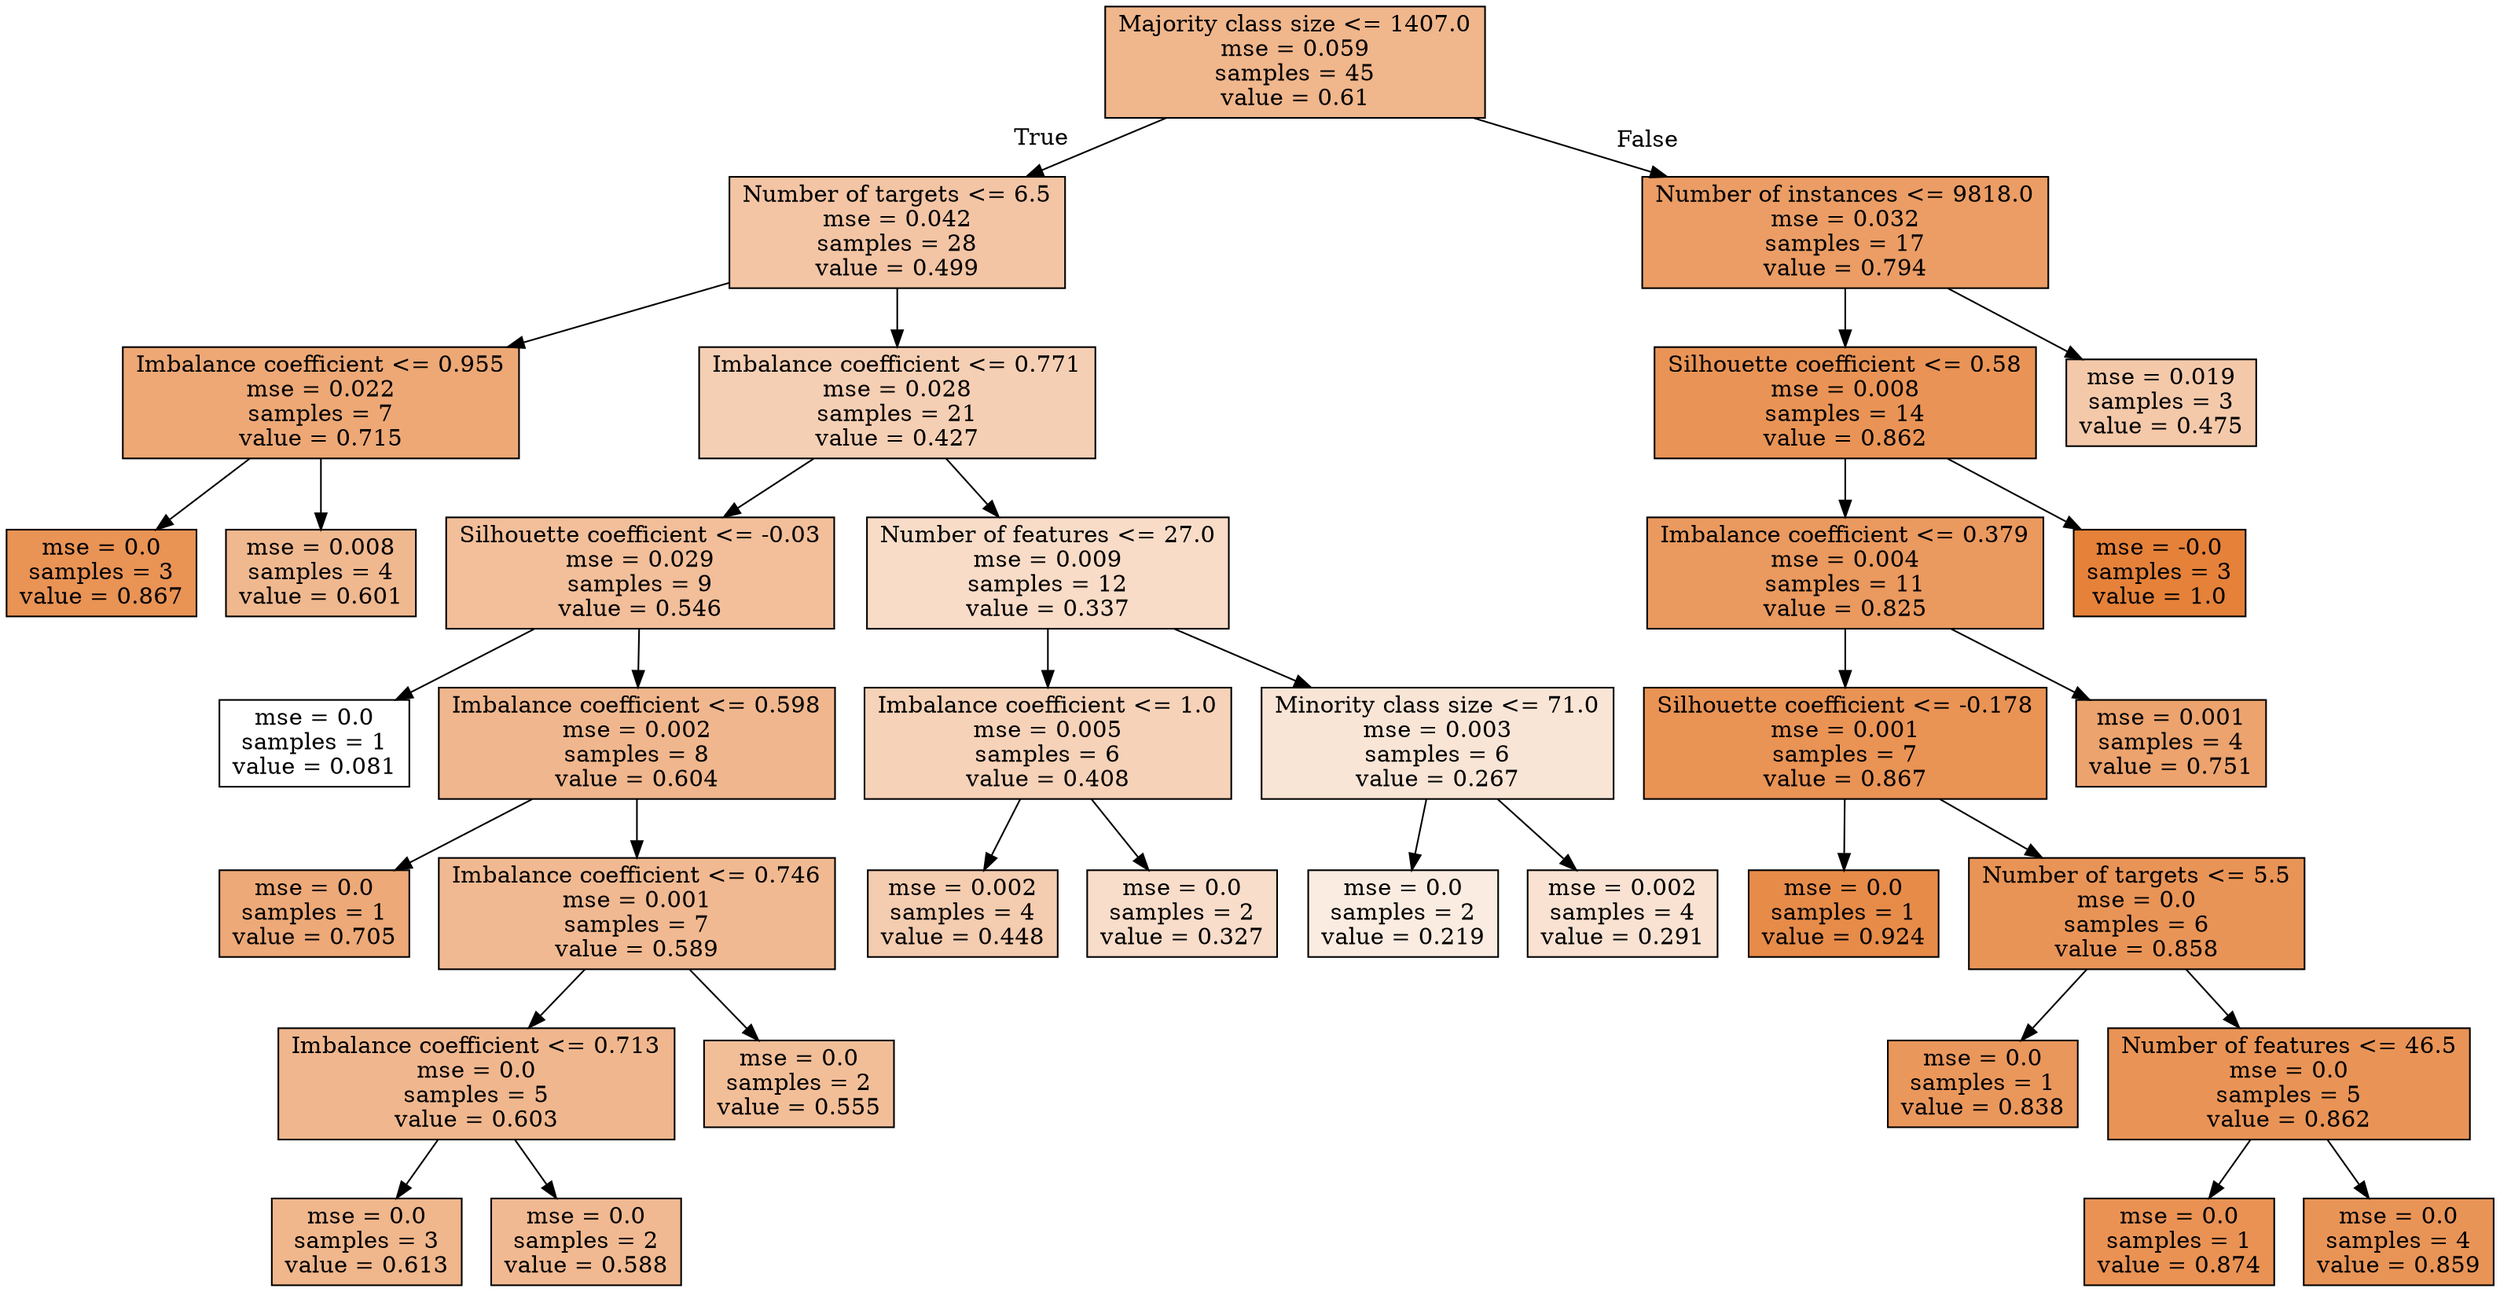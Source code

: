 digraph Tree {
node [shape=box, style="filled", color="black"] ;
0 [label="Majority class size <= 1407.0\nmse = 0.059\nsamples = 45\nvalue = 0.61", fillcolor="#e5813993"] ;
1 [label="Number of targets <= 6.5\nmse = 0.042\nsamples = 28\nvalue = 0.499", fillcolor="#e5813974"] ;
0 -> 1 [labeldistance=2.5, labelangle=45, headlabel="True"] ;
2 [label="Imbalance coefficient <= 0.955\nmse = 0.022\nsamples = 7\nvalue = 0.715", fillcolor="#e58139b0"] ;
1 -> 2 ;
3 [label="mse = 0.0\nsamples = 3\nvalue = 0.867", fillcolor="#e58139da"] ;
2 -> 3 ;
4 [label="mse = 0.008\nsamples = 4\nvalue = 0.601", fillcolor="#e5813990"] ;
2 -> 4 ;
5 [label="Imbalance coefficient <= 0.771\nmse = 0.028\nsamples = 21\nvalue = 0.427", fillcolor="#e5813960"] ;
1 -> 5 ;
6 [label="Silhouette coefficient <= -0.03\nmse = 0.029\nsamples = 9\nvalue = 0.546", fillcolor="#e5813981"] ;
5 -> 6 ;
7 [label="mse = 0.0\nsamples = 1\nvalue = 0.081", fillcolor="#e5813900"] ;
6 -> 7 ;
8 [label="Imbalance coefficient <= 0.598\nmse = 0.002\nsamples = 8\nvalue = 0.604", fillcolor="#e5813991"] ;
6 -> 8 ;
9 [label="mse = 0.0\nsamples = 1\nvalue = 0.705", fillcolor="#e58139ad"] ;
8 -> 9 ;
10 [label="Imbalance coefficient <= 0.746\nmse = 0.001\nsamples = 7\nvalue = 0.589", fillcolor="#e581398d"] ;
8 -> 10 ;
11 [label="Imbalance coefficient <= 0.713\nmse = 0.0\nsamples = 5\nvalue = 0.603", fillcolor="#e5813991"] ;
10 -> 11 ;
12 [label="mse = 0.0\nsamples = 3\nvalue = 0.613", fillcolor="#e5813994"] ;
11 -> 12 ;
13 [label="mse = 0.0\nsamples = 2\nvalue = 0.588", fillcolor="#e581398d"] ;
11 -> 13 ;
14 [label="mse = 0.0\nsamples = 2\nvalue = 0.555", fillcolor="#e5813984"] ;
10 -> 14 ;
15 [label="Number of features <= 27.0\nmse = 0.009\nsamples = 12\nvalue = 0.337", fillcolor="#e5813947"] ;
5 -> 15 ;
16 [label="Imbalance coefficient <= 1.0\nmse = 0.005\nsamples = 6\nvalue = 0.408", fillcolor="#e581395b"] ;
15 -> 16 ;
17 [label="mse = 0.002\nsamples = 4\nvalue = 0.448", fillcolor="#e5813966"] ;
16 -> 17 ;
18 [label="mse = 0.0\nsamples = 2\nvalue = 0.327", fillcolor="#e5813944"] ;
16 -> 18 ;
19 [label="Minority class size <= 71.0\nmse = 0.003\nsamples = 6\nvalue = 0.267", fillcolor="#e5813934"] ;
15 -> 19 ;
20 [label="mse = 0.0\nsamples = 2\nvalue = 0.219", fillcolor="#e5813926"] ;
19 -> 20 ;
21 [label="mse = 0.002\nsamples = 4\nvalue = 0.291", fillcolor="#e581393a"] ;
19 -> 21 ;
22 [label="Number of instances <= 9818.0\nmse = 0.032\nsamples = 17\nvalue = 0.794", fillcolor="#e58139c6"] ;
0 -> 22 [labeldistance=2.5, labelangle=-45, headlabel="False"] ;
23 [label="Silhouette coefficient <= 0.58\nmse = 0.008\nsamples = 14\nvalue = 0.862", fillcolor="#e58139d9"] ;
22 -> 23 ;
24 [label="Imbalance coefficient <= 0.379\nmse = 0.004\nsamples = 11\nvalue = 0.825", fillcolor="#e58139ce"] ;
23 -> 24 ;
25 [label="Silhouette coefficient <= -0.178\nmse = 0.001\nsamples = 7\nvalue = 0.867", fillcolor="#e58139da"] ;
24 -> 25 ;
26 [label="mse = 0.0\nsamples = 1\nvalue = 0.924", fillcolor="#e58139ea"] ;
25 -> 26 ;
27 [label="Number of targets <= 5.5\nmse = 0.0\nsamples = 6\nvalue = 0.858", fillcolor="#e58139d8"] ;
25 -> 27 ;
28 [label="mse = 0.0\nsamples = 1\nvalue = 0.838", fillcolor="#e58139d2"] ;
27 -> 28 ;
29 [label="Number of features <= 46.5\nmse = 0.0\nsamples = 5\nvalue = 0.862", fillcolor="#e58139d9"] ;
27 -> 29 ;
30 [label="mse = 0.0\nsamples = 1\nvalue = 0.874", fillcolor="#e58139dc"] ;
29 -> 30 ;
31 [label="mse = 0.0\nsamples = 4\nvalue = 0.859", fillcolor="#e58139d8"] ;
29 -> 31 ;
32 [label="mse = 0.001\nsamples = 4\nvalue = 0.751", fillcolor="#e58139ba"] ;
24 -> 32 ;
33 [label="mse = -0.0\nsamples = 3\nvalue = 1.0", fillcolor="#e58139ff"] ;
23 -> 33 ;
34 [label="mse = 0.019\nsamples = 3\nvalue = 0.475", fillcolor="#e581396d"] ;
22 -> 34 ;
}